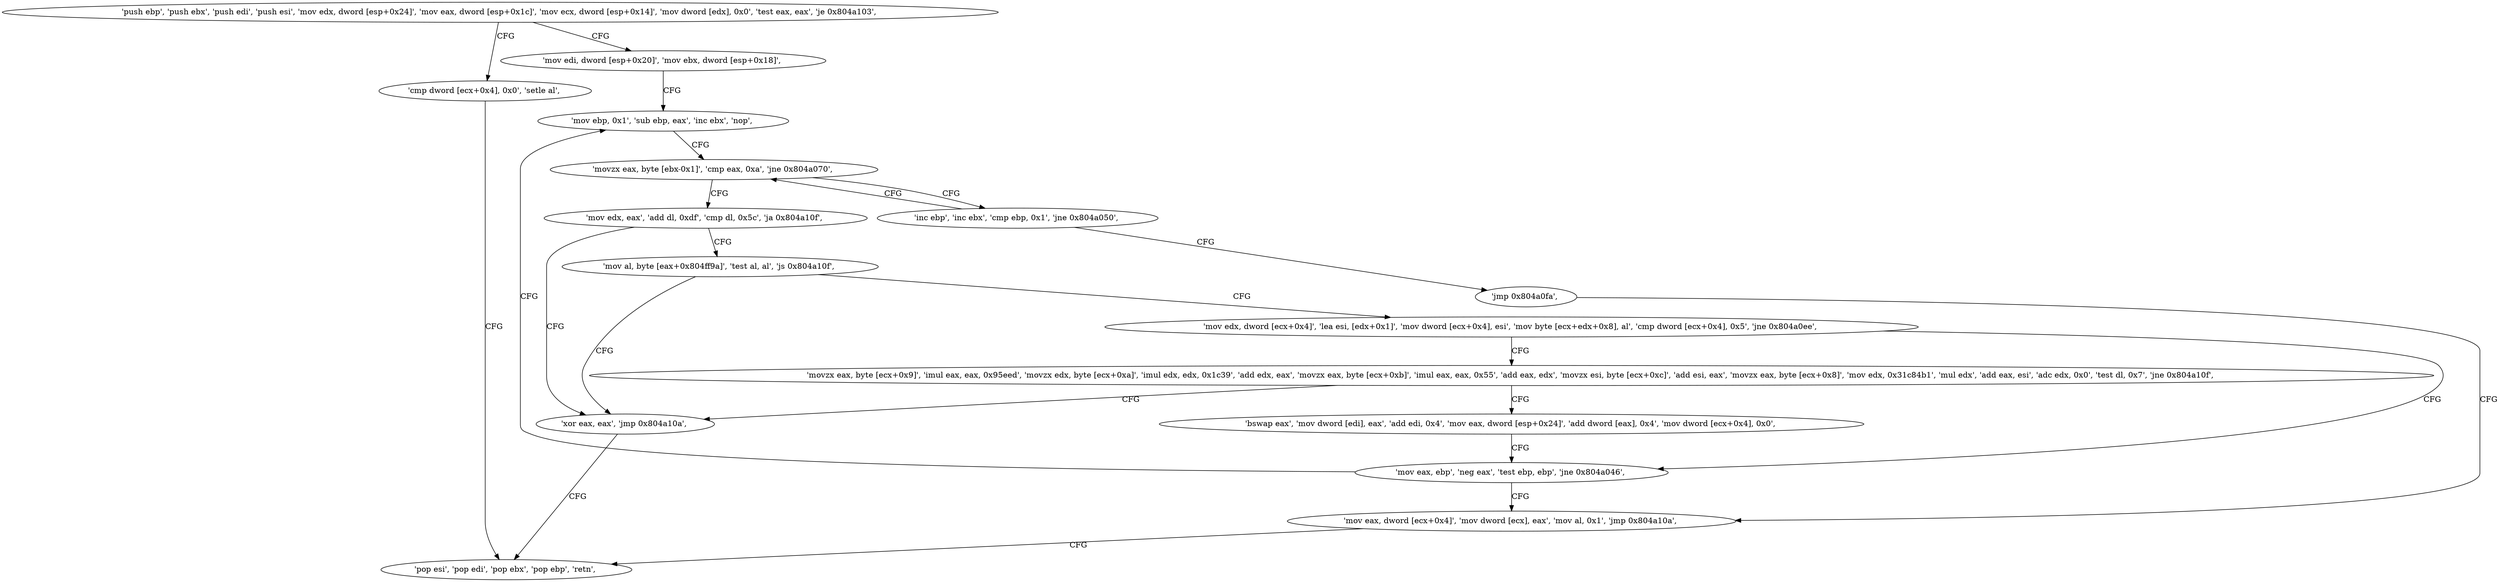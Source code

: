 digraph "func" {
"134520864" [label = "'push ebp', 'push ebx', 'push edi', 'push esi', 'mov edx, dword [esp+0x24]', 'mov eax, dword [esp+0x1c]', 'mov ecx, dword [esp+0x14]', 'mov dword [edx], 0x0', 'test eax, eax', 'je 0x804a103', " ]
"134521091" [label = "'cmp dword [ecx+0x4], 0x0', 'setle al', " ]
"134520894" [label = "'mov edi, dword [esp+0x20]', 'mov ebx, dword [esp+0x18]', " ]
"134521098" [label = "'pop esi', 'pop edi', 'pop ebx', 'pop ebp', 'retn', " ]
"134520902" [label = "'mov ebp, 0x1', 'sub ebp, eax', 'inc ebx', 'nop', " ]
"134520944" [label = "'mov edx, eax', 'add dl, 0xdf', 'cmp dl, 0x5c', 'ja 0x804a10f', " ]
"134521103" [label = "'xor eax, eax', 'jmp 0x804a10a', " ]
"134520958" [label = "'mov al, byte [eax+0x804ff9a]', 'test al, al', 'js 0x804a10f', " ]
"134520921" [label = "'inc ebp', 'inc ebx', 'cmp ebp, 0x1', 'jne 0x804a050', " ]
"134520912" [label = "'movzx eax, byte [ebx-0x1]', 'cmp eax, 0xa', 'jne 0x804a070', " ]
"134520928" [label = "'jmp 0x804a0fa', " ]
"134520972" [label = "'mov edx, dword [ecx+0x4]', 'lea esi, [edx+0x1]', 'mov dword [ecx+0x4], esi', 'mov byte [ecx+edx+0x8], al', 'cmp dword [ecx+0x4], 0x5', 'jne 0x804a0ee', " ]
"134521082" [label = "'mov eax, dword [ecx+0x4]', 'mov dword [ecx], eax', 'mov al, 0x1', 'jmp 0x804a10a', " ]
"134521070" [label = "'mov eax, ebp', 'neg eax', 'test ebp, ebp', 'jne 0x804a046', " ]
"134520991" [label = "'movzx eax, byte [ecx+0x9]', 'imul eax, eax, 0x95eed', 'movzx edx, byte [ecx+0xa]', 'imul edx, edx, 0x1c39', 'add edx, eax', 'movzx eax, byte [ecx+0xb]', 'imul eax, eax, 0x55', 'add eax, edx', 'movzx esi, byte [ecx+0xc]', 'add esi, eax', 'movzx eax, byte [ecx+0x8]', 'mov edx, 0x31c84b1', 'mul edx', 'add eax, esi', 'adc edx, 0x0', 'test dl, 0x7', 'jne 0x804a10f', " ]
"134521049" [label = "'bswap eax', 'mov dword [edi], eax', 'add edi, 0x4', 'mov eax, dword [esp+0x24]', 'add dword [eax], 0x4', 'mov dword [ecx+0x4], 0x0', " ]
"134520864" -> "134521091" [ label = "CFG" ]
"134520864" -> "134520894" [ label = "CFG" ]
"134521091" -> "134521098" [ label = "CFG" ]
"134520894" -> "134520902" [ label = "CFG" ]
"134520902" -> "134520912" [ label = "CFG" ]
"134520944" -> "134521103" [ label = "CFG" ]
"134520944" -> "134520958" [ label = "CFG" ]
"134521103" -> "134521098" [ label = "CFG" ]
"134520958" -> "134521103" [ label = "CFG" ]
"134520958" -> "134520972" [ label = "CFG" ]
"134520921" -> "134520912" [ label = "CFG" ]
"134520921" -> "134520928" [ label = "CFG" ]
"134520912" -> "134520944" [ label = "CFG" ]
"134520912" -> "134520921" [ label = "CFG" ]
"134520928" -> "134521082" [ label = "CFG" ]
"134520972" -> "134521070" [ label = "CFG" ]
"134520972" -> "134520991" [ label = "CFG" ]
"134521082" -> "134521098" [ label = "CFG" ]
"134521070" -> "134520902" [ label = "CFG" ]
"134521070" -> "134521082" [ label = "CFG" ]
"134520991" -> "134521103" [ label = "CFG" ]
"134520991" -> "134521049" [ label = "CFG" ]
"134521049" -> "134521070" [ label = "CFG" ]
}
